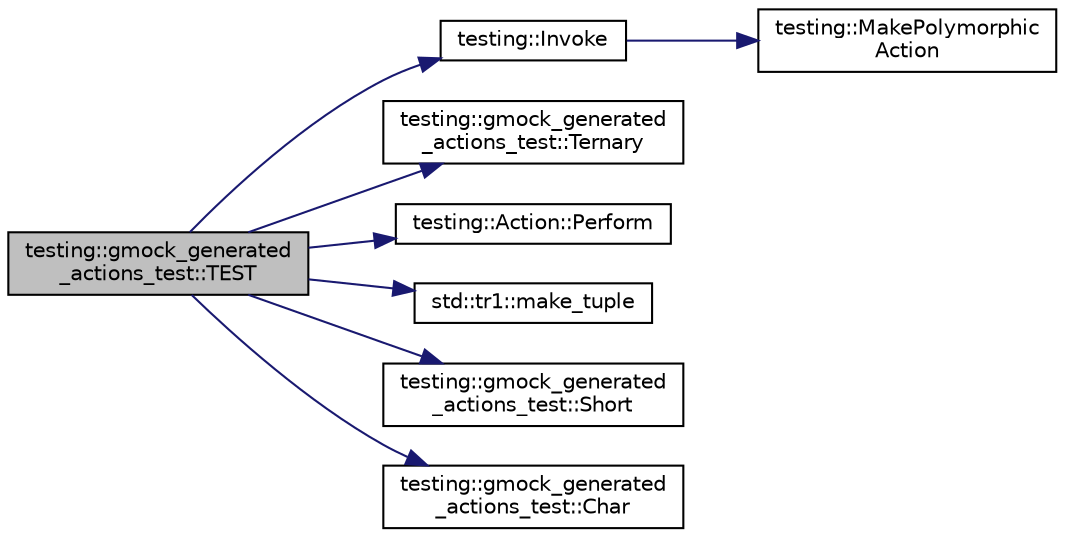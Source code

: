 digraph "testing::gmock_generated_actions_test::TEST"
{
  edge [fontname="Helvetica",fontsize="10",labelfontname="Helvetica",labelfontsize="10"];
  node [fontname="Helvetica",fontsize="10",shape=record];
  rankdir="LR";
  Node336 [label="testing::gmock_generated\l_actions_test::TEST",height=0.2,width=0.4,color="black", fillcolor="grey75", style="filled", fontcolor="black"];
  Node336 -> Node337 [color="midnightblue",fontsize="10",style="solid",fontname="Helvetica"];
  Node337 [label="testing::Invoke",height=0.2,width=0.4,color="black", fillcolor="white", style="filled",URL="$d0/d75/namespacetesting.html#a12aebaf8363d49a383047529f798b694"];
  Node337 -> Node338 [color="midnightblue",fontsize="10",style="solid",fontname="Helvetica"];
  Node338 [label="testing::MakePolymorphic\lAction",height=0.2,width=0.4,color="black", fillcolor="white", style="filled",URL="$d0/d75/namespacetesting.html#a36bd06c5ea972c6df0bd9f40a7a94c65"];
  Node336 -> Node339 [color="midnightblue",fontsize="10",style="solid",fontname="Helvetica"];
  Node339 [label="testing::gmock_generated\l_actions_test::Ternary",height=0.2,width=0.4,color="black", fillcolor="white", style="filled",URL="$d7/dae/namespacetesting_1_1gmock__generated__actions__test.html#a1b234626e33284c4159ea666d240d5ed"];
  Node336 -> Node340 [color="midnightblue",fontsize="10",style="solid",fontname="Helvetica"];
  Node340 [label="testing::Action::Perform",height=0.2,width=0.4,color="black", fillcolor="white", style="filled",URL="$d0/dd1/classtesting_1_1_action.html#ad00a03062885685da84b308e6e8ff4cb"];
  Node336 -> Node341 [color="midnightblue",fontsize="10",style="solid",fontname="Helvetica"];
  Node341 [label="std::tr1::make_tuple",height=0.2,width=0.4,color="black", fillcolor="white", style="filled",URL="$d2/db7/namespacestd_1_1tr1.html#af7e12a0f5b5791b5b7c49a5a17b85359"];
  Node336 -> Node342 [color="midnightblue",fontsize="10",style="solid",fontname="Helvetica"];
  Node342 [label="testing::gmock_generated\l_actions_test::Short",height=0.2,width=0.4,color="black", fillcolor="white", style="filled",URL="$d7/dae/namespacetesting_1_1gmock__generated__actions__test.html#a7c442b3594b6717b8d499781a82170b2"];
  Node336 -> Node343 [color="midnightblue",fontsize="10",style="solid",fontname="Helvetica"];
  Node343 [label="testing::gmock_generated\l_actions_test::Char",height=0.2,width=0.4,color="black", fillcolor="white", style="filled",URL="$d7/dae/namespacetesting_1_1gmock__generated__actions__test.html#aa07e216a4c9d492fb7e7c8fde949bc8f"];
}
